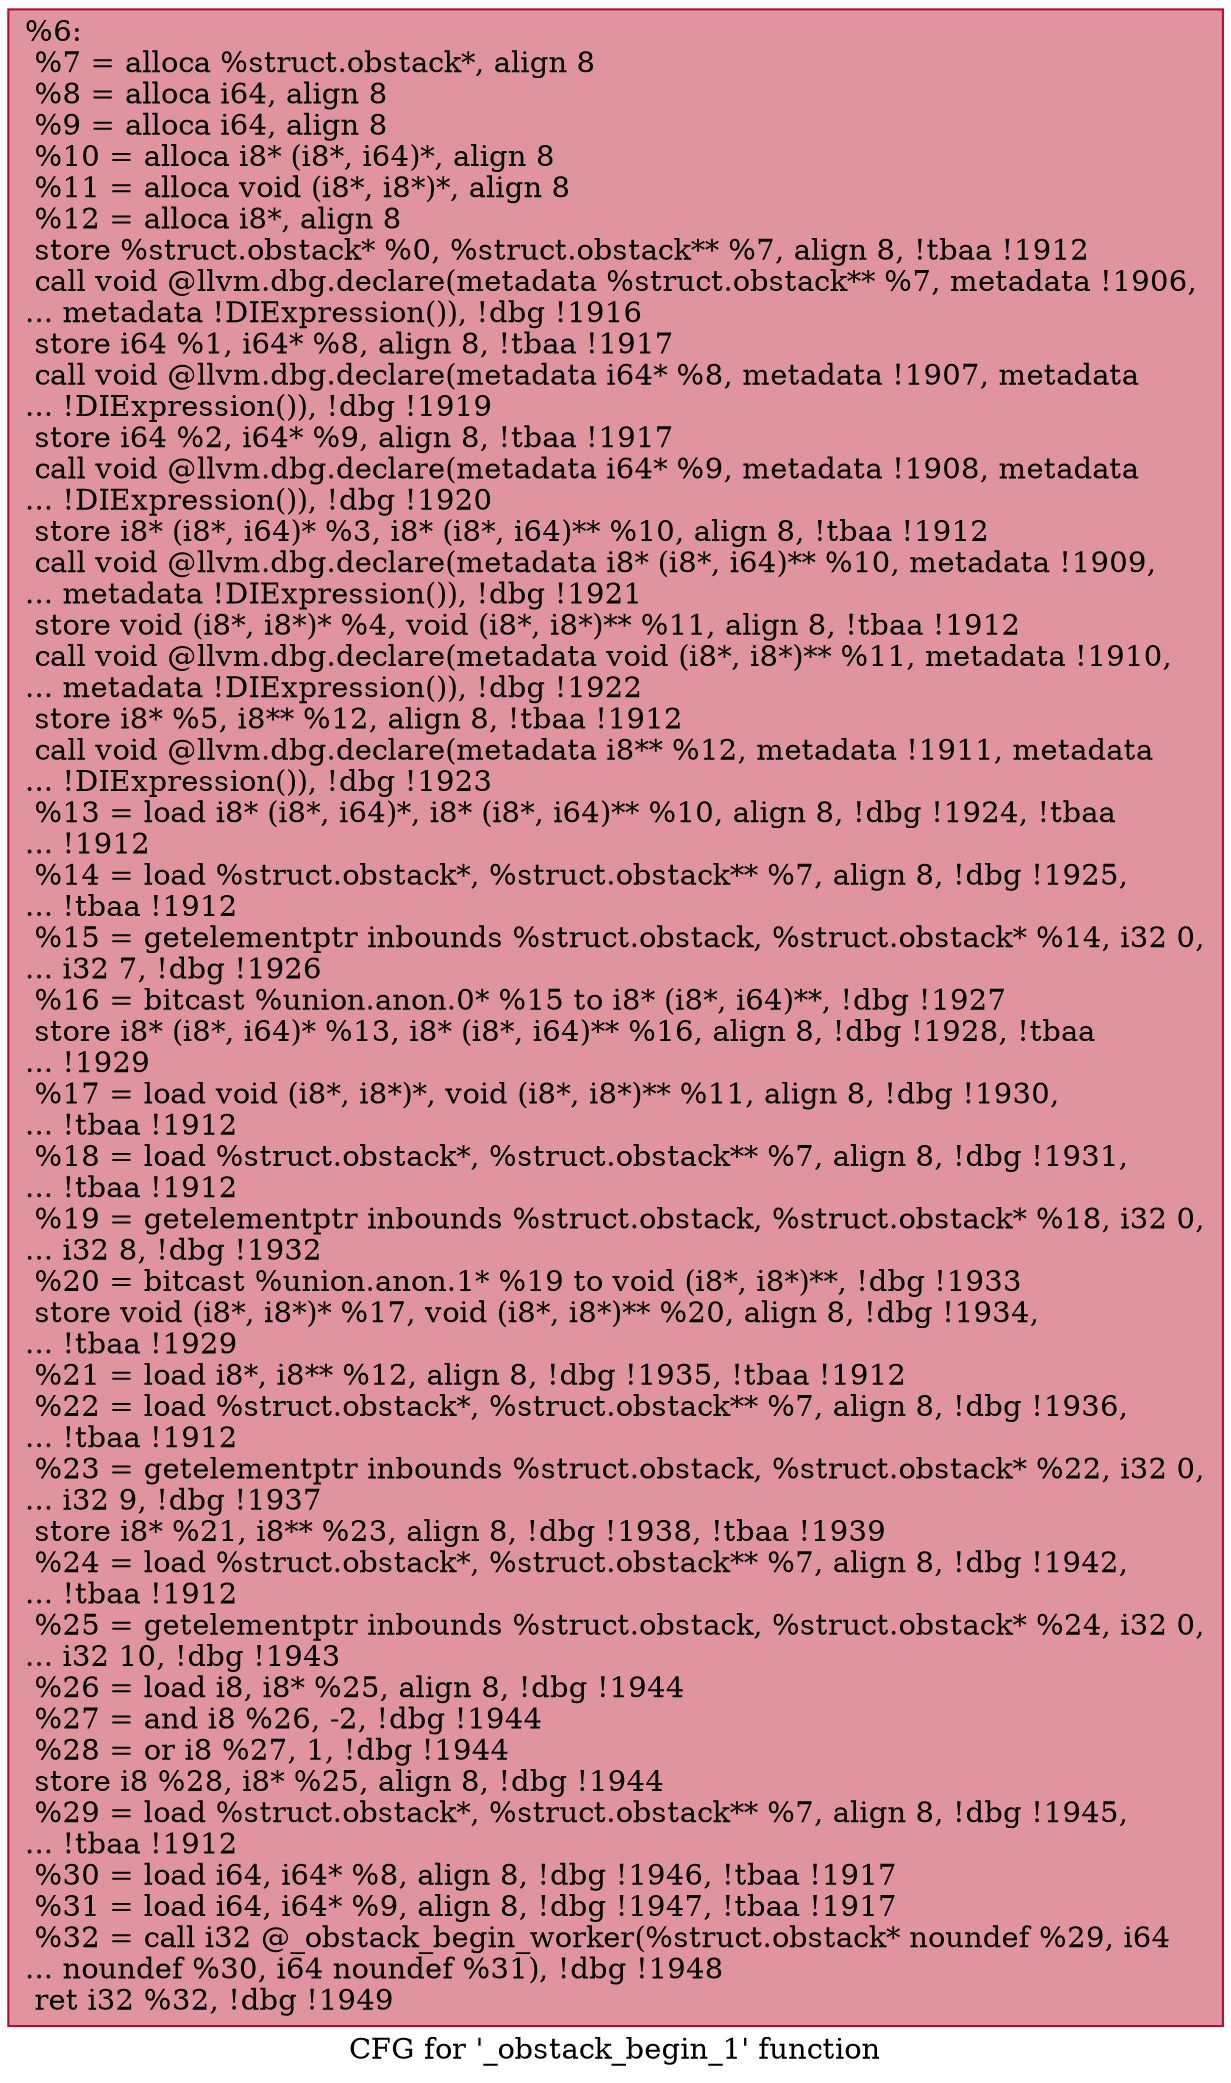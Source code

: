 digraph "CFG for '_obstack_begin_1' function" {
	label="CFG for '_obstack_begin_1' function";

	Node0x245b900 [shape=record,color="#b70d28ff", style=filled, fillcolor="#b70d2870",label="{%6:\l  %7 = alloca %struct.obstack*, align 8\l  %8 = alloca i64, align 8\l  %9 = alloca i64, align 8\l  %10 = alloca i8* (i8*, i64)*, align 8\l  %11 = alloca void (i8*, i8*)*, align 8\l  %12 = alloca i8*, align 8\l  store %struct.obstack* %0, %struct.obstack** %7, align 8, !tbaa !1912\l  call void @llvm.dbg.declare(metadata %struct.obstack** %7, metadata !1906,\l... metadata !DIExpression()), !dbg !1916\l  store i64 %1, i64* %8, align 8, !tbaa !1917\l  call void @llvm.dbg.declare(metadata i64* %8, metadata !1907, metadata\l... !DIExpression()), !dbg !1919\l  store i64 %2, i64* %9, align 8, !tbaa !1917\l  call void @llvm.dbg.declare(metadata i64* %9, metadata !1908, metadata\l... !DIExpression()), !dbg !1920\l  store i8* (i8*, i64)* %3, i8* (i8*, i64)** %10, align 8, !tbaa !1912\l  call void @llvm.dbg.declare(metadata i8* (i8*, i64)** %10, metadata !1909,\l... metadata !DIExpression()), !dbg !1921\l  store void (i8*, i8*)* %4, void (i8*, i8*)** %11, align 8, !tbaa !1912\l  call void @llvm.dbg.declare(metadata void (i8*, i8*)** %11, metadata !1910,\l... metadata !DIExpression()), !dbg !1922\l  store i8* %5, i8** %12, align 8, !tbaa !1912\l  call void @llvm.dbg.declare(metadata i8** %12, metadata !1911, metadata\l... !DIExpression()), !dbg !1923\l  %13 = load i8* (i8*, i64)*, i8* (i8*, i64)** %10, align 8, !dbg !1924, !tbaa\l... !1912\l  %14 = load %struct.obstack*, %struct.obstack** %7, align 8, !dbg !1925,\l... !tbaa !1912\l  %15 = getelementptr inbounds %struct.obstack, %struct.obstack* %14, i32 0,\l... i32 7, !dbg !1926\l  %16 = bitcast %union.anon.0* %15 to i8* (i8*, i64)**, !dbg !1927\l  store i8* (i8*, i64)* %13, i8* (i8*, i64)** %16, align 8, !dbg !1928, !tbaa\l... !1929\l  %17 = load void (i8*, i8*)*, void (i8*, i8*)** %11, align 8, !dbg !1930,\l... !tbaa !1912\l  %18 = load %struct.obstack*, %struct.obstack** %7, align 8, !dbg !1931,\l... !tbaa !1912\l  %19 = getelementptr inbounds %struct.obstack, %struct.obstack* %18, i32 0,\l... i32 8, !dbg !1932\l  %20 = bitcast %union.anon.1* %19 to void (i8*, i8*)**, !dbg !1933\l  store void (i8*, i8*)* %17, void (i8*, i8*)** %20, align 8, !dbg !1934,\l... !tbaa !1929\l  %21 = load i8*, i8** %12, align 8, !dbg !1935, !tbaa !1912\l  %22 = load %struct.obstack*, %struct.obstack** %7, align 8, !dbg !1936,\l... !tbaa !1912\l  %23 = getelementptr inbounds %struct.obstack, %struct.obstack* %22, i32 0,\l... i32 9, !dbg !1937\l  store i8* %21, i8** %23, align 8, !dbg !1938, !tbaa !1939\l  %24 = load %struct.obstack*, %struct.obstack** %7, align 8, !dbg !1942,\l... !tbaa !1912\l  %25 = getelementptr inbounds %struct.obstack, %struct.obstack* %24, i32 0,\l... i32 10, !dbg !1943\l  %26 = load i8, i8* %25, align 8, !dbg !1944\l  %27 = and i8 %26, -2, !dbg !1944\l  %28 = or i8 %27, 1, !dbg !1944\l  store i8 %28, i8* %25, align 8, !dbg !1944\l  %29 = load %struct.obstack*, %struct.obstack** %7, align 8, !dbg !1945,\l... !tbaa !1912\l  %30 = load i64, i64* %8, align 8, !dbg !1946, !tbaa !1917\l  %31 = load i64, i64* %9, align 8, !dbg !1947, !tbaa !1917\l  %32 = call i32 @_obstack_begin_worker(%struct.obstack* noundef %29, i64\l... noundef %30, i64 noundef %31), !dbg !1948\l  ret i32 %32, !dbg !1949\l}"];
}
